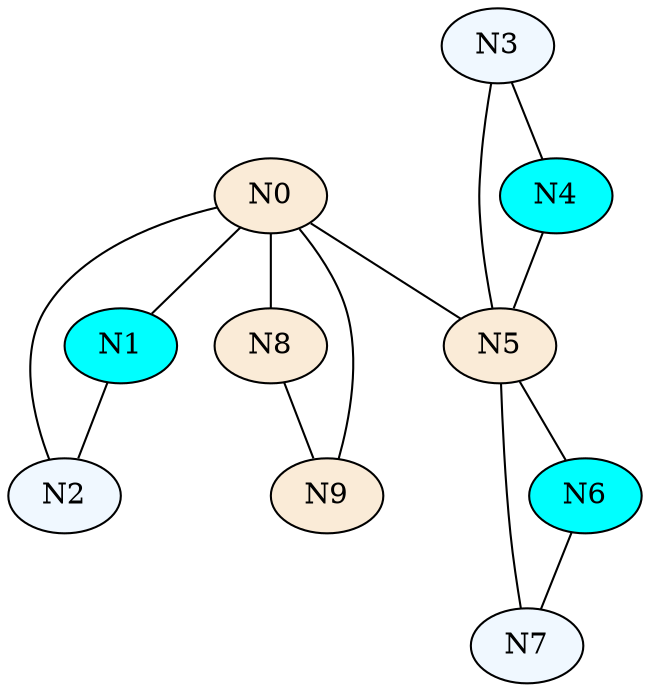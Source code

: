 graph {
	subgraph C0 {
		N2 [fillcolor="#F0F8FF" style=filled]
		N3 [fillcolor="#F0F8FF" style=filled]
		N7 [fillcolor="#F0F8FF" style=filled]
	}
	subgraph C1 {
		N0 [fillcolor="#FAEBD7" style=filled]
		N8 [fillcolor="#FAEBD7" style=filled]
		N5 [fillcolor="#FAEBD7" style=filled]
		N9 [fillcolor="#FAEBD7" style=filled]
	}
	subgraph C2 {
		N1 [fillcolor="#00FFFF" style=filled]
		N4 [fillcolor="#00FFFF" style=filled]
		N6 [fillcolor="#00FFFF" style=filled]
	}
	N0 -- N1
	N0 -- N2
	N0 -- N5
	N0 -- N8
	N0 -- N9
	N1 -- N2
	N3 -- N4
	N3 -- N5
	N4 -- N5
	N5 -- N6
	N5 -- N7
	N6 -- N7
	N8 -- N9
}
